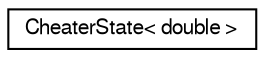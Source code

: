 digraph "Graphical Class Hierarchy"
{
  edge [fontname="FreeSans",fontsize="10",labelfontname="FreeSans",labelfontsize="10"];
  node [fontname="FreeSans",fontsize="10",shape=record];
  rankdir="LR";
  Node1 [label="CheaterState\< double \>",height=0.2,width=0.4,color="black", fillcolor="white", style="filled",URL="$d2/d3e/struct_cheater_state.html"];
}
